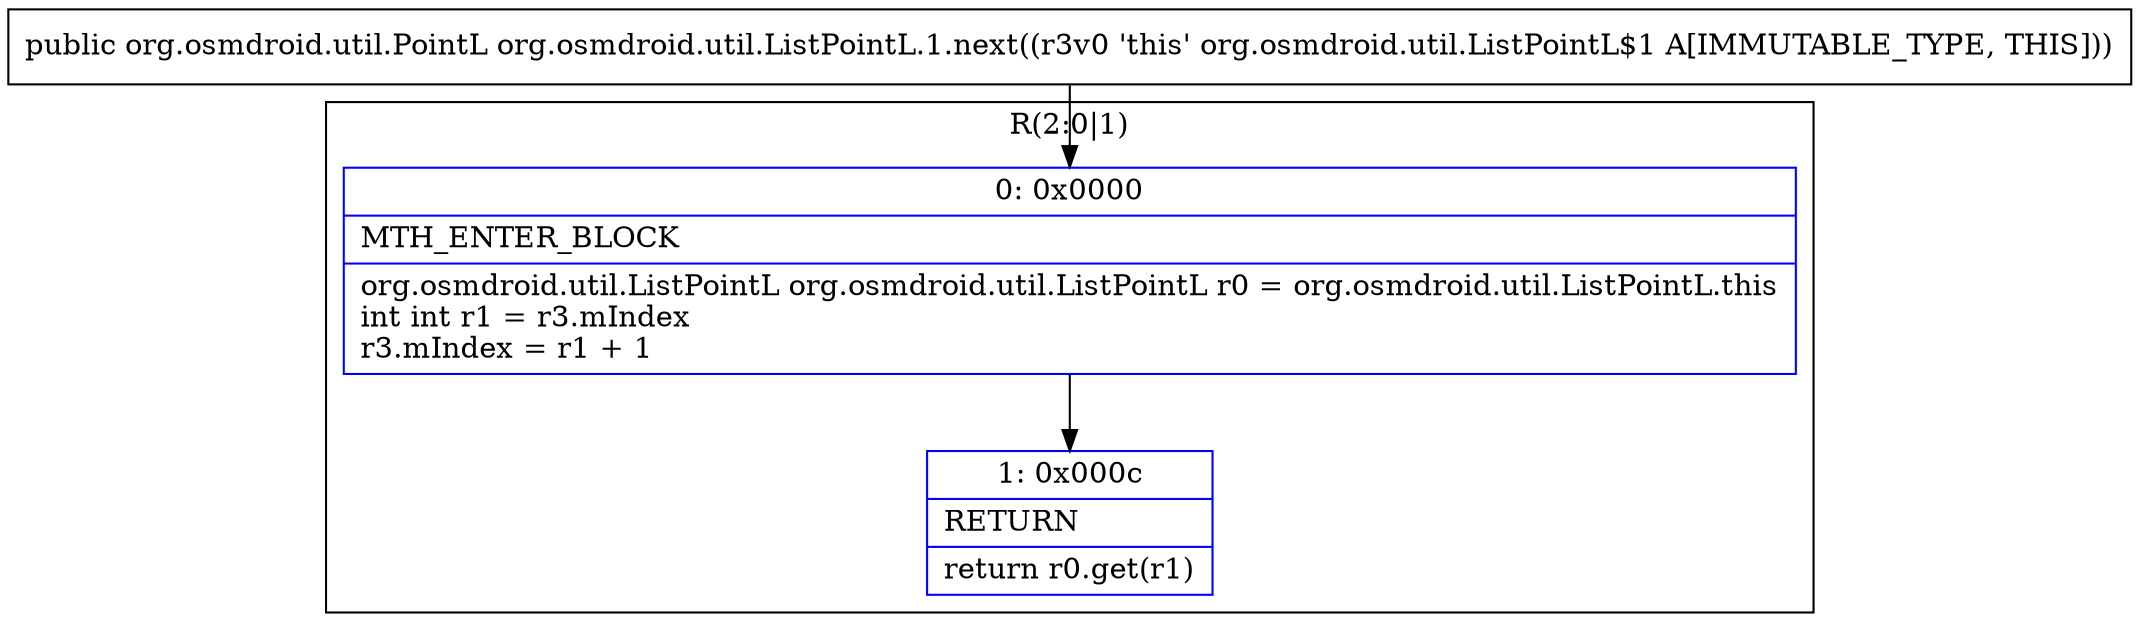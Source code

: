 digraph "CFG fororg.osmdroid.util.ListPointL.1.next()Lorg\/osmdroid\/util\/PointL;" {
subgraph cluster_Region_1974420453 {
label = "R(2:0|1)";
node [shape=record,color=blue];
Node_0 [shape=record,label="{0\:\ 0x0000|MTH_ENTER_BLOCK\l|org.osmdroid.util.ListPointL org.osmdroid.util.ListPointL r0 = org.osmdroid.util.ListPointL.this\lint int r1 = r3.mIndex\lr3.mIndex = r1 + 1\l}"];
Node_1 [shape=record,label="{1\:\ 0x000c|RETURN\l|return r0.get(r1)\l}"];
}
MethodNode[shape=record,label="{public org.osmdroid.util.PointL org.osmdroid.util.ListPointL.1.next((r3v0 'this' org.osmdroid.util.ListPointL$1 A[IMMUTABLE_TYPE, THIS])) }"];
MethodNode -> Node_0;
Node_0 -> Node_1;
}

